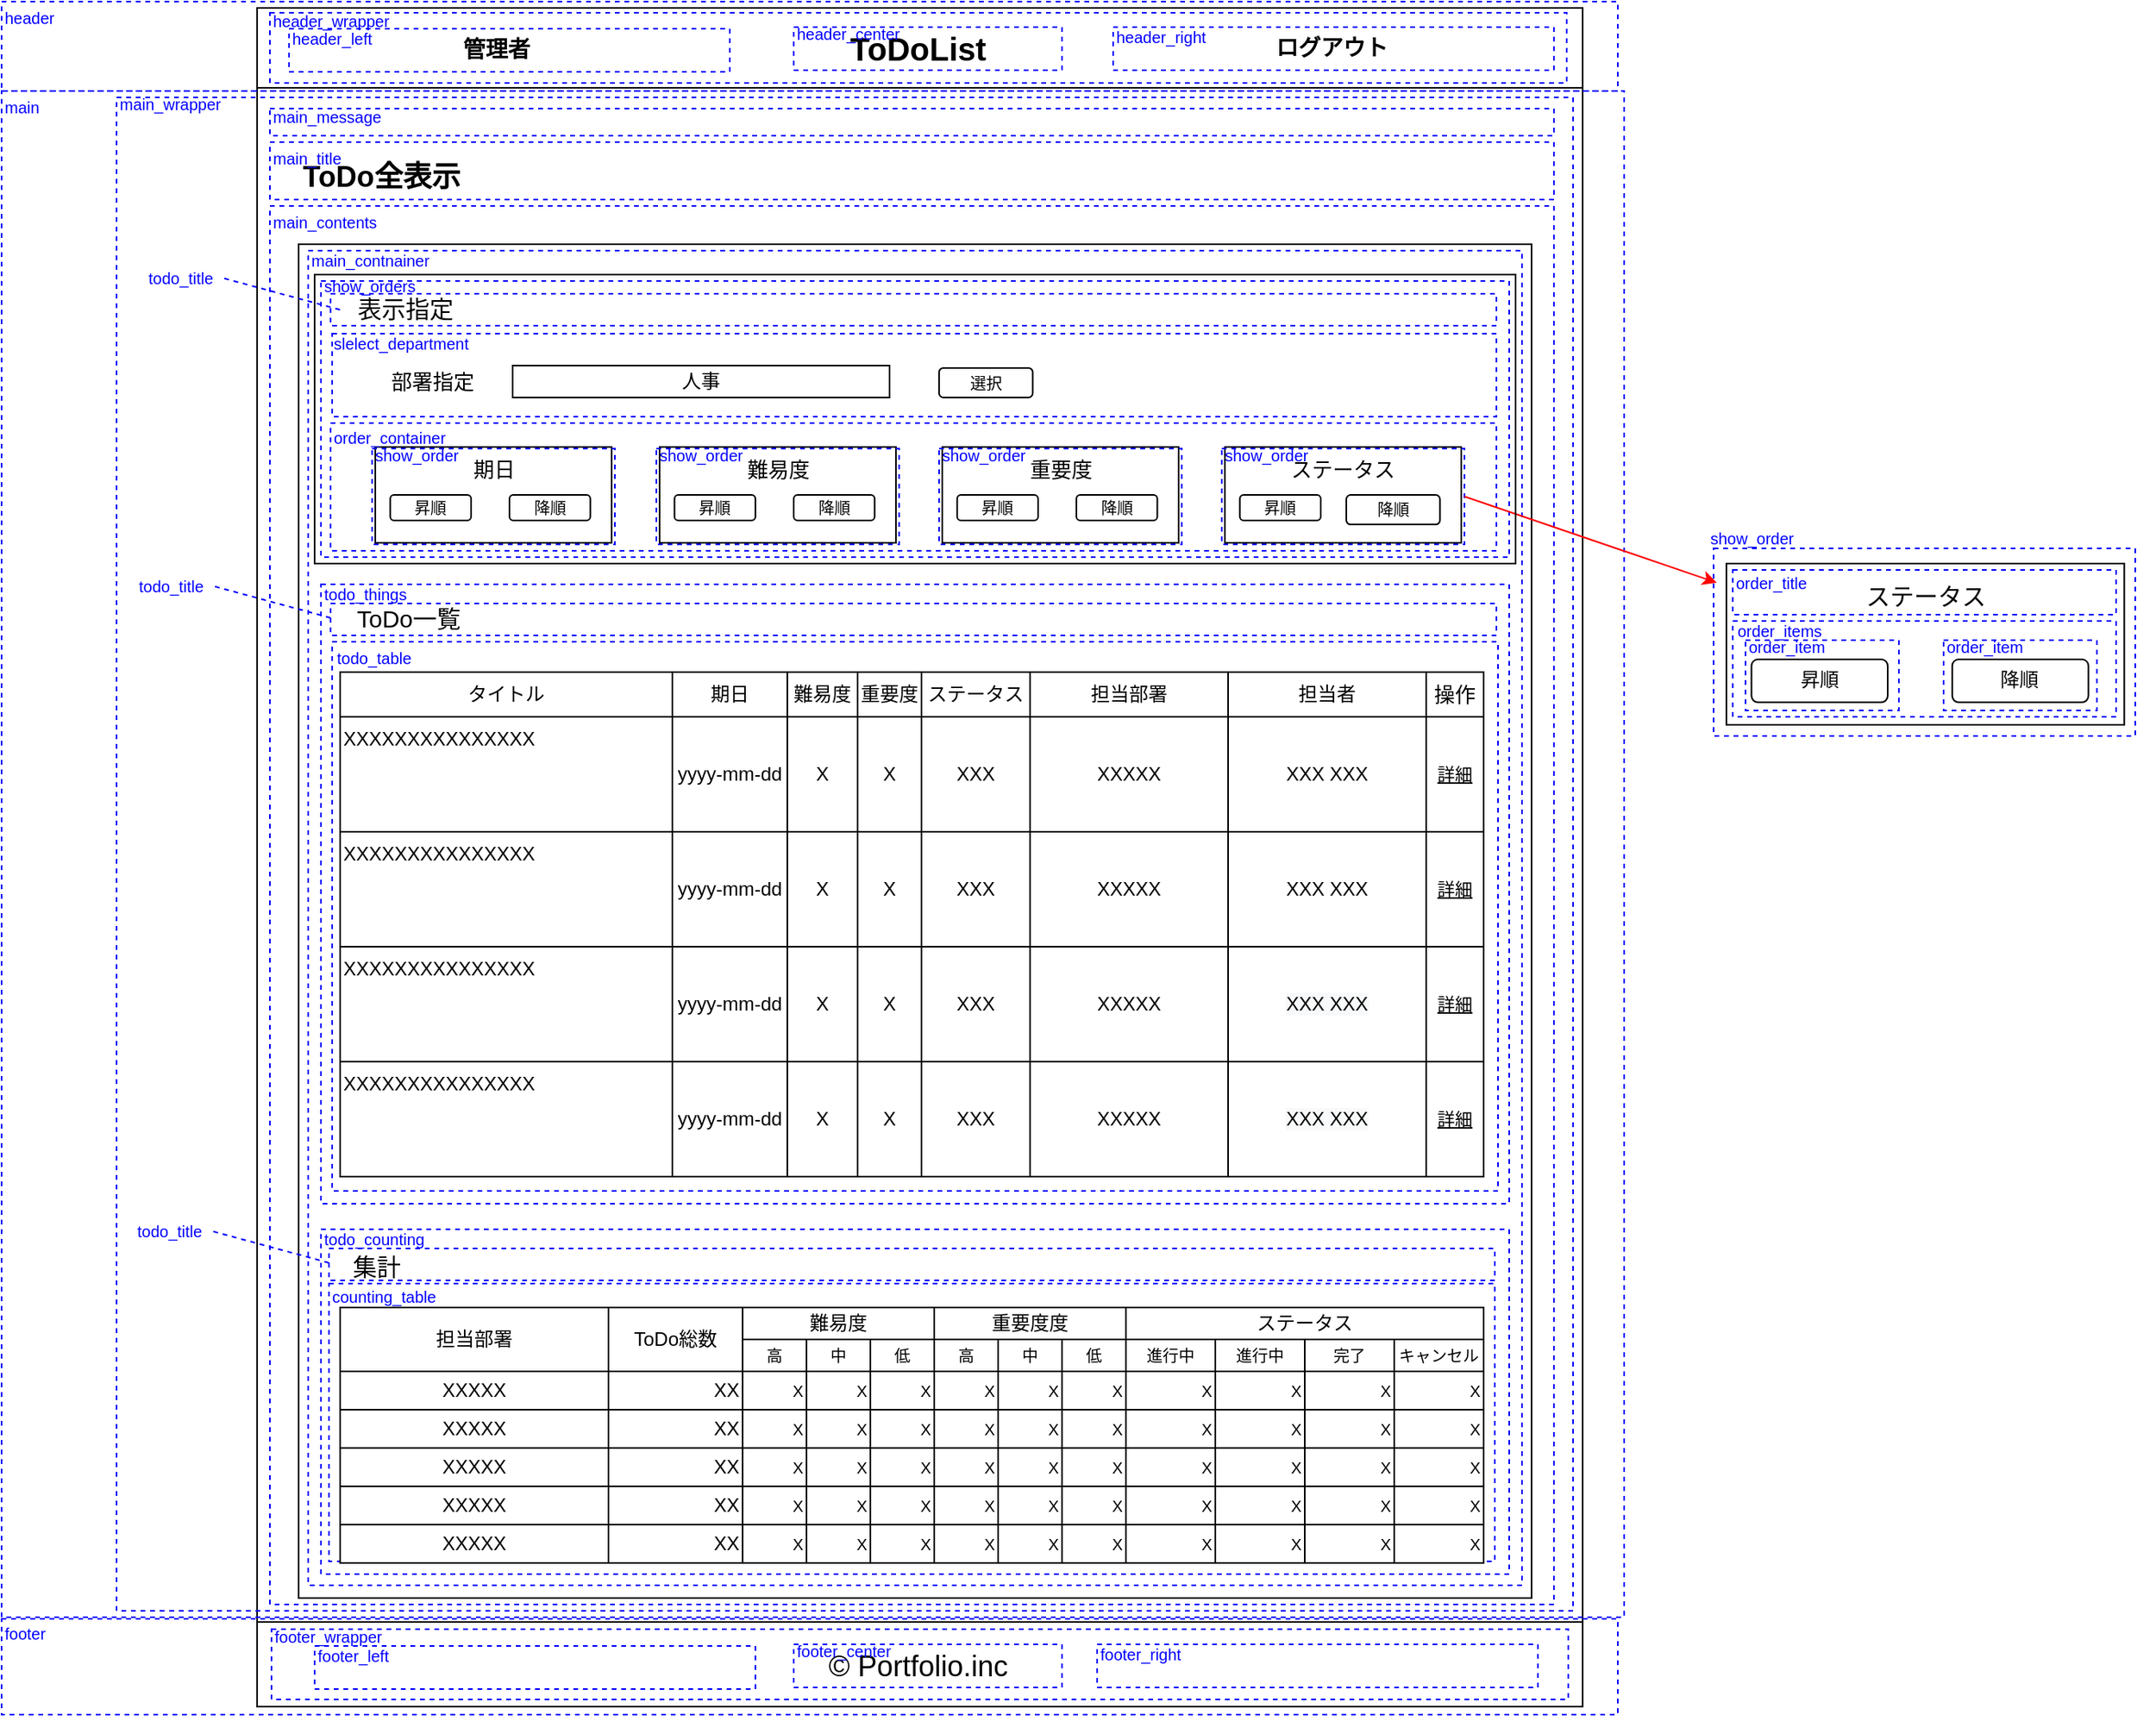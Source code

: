 <mxfile version="13.9.9" type="device"><diagram id="lAW5gfvQpGq91mGYDGwt" name="ページ1"><mxGraphModel dx="2858" dy="2400" grid="1" gridSize="4" guides="1" tooltips="1" connect="1" arrows="1" fold="1" page="1" pageScale="1" pageWidth="827" pageHeight="1169" math="0" shadow="0"><root><mxCell id="0"/><mxCell id="1" parent="0"/><mxCell id="KEuncwygjHZbyqNy_YQT-34" value="" style="group" parent="1" vertex="1" connectable="0"><mxGeometry y="-48" width="830" height="996" as="geometry"/></mxCell><mxCell id="tP_qFb6u1pj_dAxfEfU8-1" value="" style="rounded=0;whiteSpace=wrap;html=1;" parent="KEuncwygjHZbyqNy_YQT-34" vertex="1"><mxGeometry y="-68" width="830" height="1048" as="geometry"/></mxCell><mxCell id="tP_qFb6u1pj_dAxfEfU8-2" value="" style="rounded=0;whiteSpace=wrap;html=1;" parent="KEuncwygjHZbyqNy_YQT-34" vertex="1"><mxGeometry y="-76" width="830" height="50" as="geometry"/></mxCell><mxCell id="tP_qFb6u1pj_dAxfEfU8-8" value="" style="rounded=0;whiteSpace=wrap;html=1;" parent="KEuncwygjHZbyqNy_YQT-34" vertex="1"><mxGeometry y="935" width="830" height="53" as="geometry"/></mxCell><mxCell id="tP_qFb6u1pj_dAxfEfU8-9" value="&lt;font style=&quot;font-size: 18px&quot;&gt;© Portfolio.inc&lt;/font&gt;" style="text;html=1;strokeColor=none;fillColor=none;align=center;verticalAlign=middle;whiteSpace=wrap;rounded=0;fontSize=20;" parent="KEuncwygjHZbyqNy_YQT-34" vertex="1"><mxGeometry x="298" y="951.5" width="232" height="20" as="geometry"/></mxCell><mxCell id="249utH4H3VEhiZY-PdCE-3" value="&lt;font size=&quot;1&quot;&gt;&lt;b style=&quot;font-size: 18px&quot;&gt;ToDo全表示&lt;/b&gt;&lt;/font&gt;" style="text;html=1;strokeColor=none;fillColor=none;align=center;verticalAlign=middle;whiteSpace=wrap;rounded=0;fontSize=17;" parent="KEuncwygjHZbyqNy_YQT-34" vertex="1"><mxGeometry x="16" y="20" width="124" height="20" as="geometry"/></mxCell><mxCell id="tP_qFb6u1pj_dAxfEfU8-3" value="&lt;b&gt;&lt;font style=&quot;font-size: 20px&quot;&gt;ToDoList&lt;/font&gt;&lt;/b&gt;" style="text;html=1;strokeColor=none;fillColor=none;align=center;verticalAlign=middle;whiteSpace=wrap;rounded=0;strokeWidth=4;" parent="KEuncwygjHZbyqNy_YQT-34" vertex="1"><mxGeometry x="334" y="-66" width="160" height="30" as="geometry"/></mxCell><mxCell id="KEuncwygjHZbyqNy_YQT-17" value="&lt;span style=&quot;font-size: 14px&quot;&gt;&lt;b style=&quot;font-size: 14px&quot;&gt;管理者&lt;/b&gt;&lt;/span&gt;" style="text;html=1;strokeColor=none;fillColor=none;align=center;verticalAlign=middle;whiteSpace=wrap;rounded=0;fontSize=14;" parent="KEuncwygjHZbyqNy_YQT-34" vertex="1"><mxGeometry x="100" y="-60" width="100" height="20" as="geometry"/></mxCell><mxCell id="KEuncwygjHZbyqNy_YQT-21" value="&lt;b&gt;ログアウト&lt;/b&gt;" style="text;html=1;strokeColor=none;fillColor=none;align=center;verticalAlign=middle;whiteSpace=wrap;rounded=0;fontSize=14;" parent="KEuncwygjHZbyqNy_YQT-34" vertex="1"><mxGeometry x="623" y="-61" width="100" height="20" as="geometry"/></mxCell><mxCell id="KEuncwygjHZbyqNy_YQT-14" value="" style="rounded=0;whiteSpace=wrap;html=1;fillColor=none;" parent="KEuncwygjHZbyqNy_YQT-34" vertex="1"><mxGeometry x="26" y="72" width="772" height="848" as="geometry"/></mxCell><mxCell id="KEuncwygjHZbyqNy_YQT-23" value="" style="rounded=0;whiteSpace=wrap;html=1;fillColor=none;fontSize=14;strokeColor=#0000FF;dashed=1;" parent="1" vertex="1"><mxGeometry x="-160" y="-128" width="1012" height="56" as="geometry"/></mxCell><mxCell id="KEuncwygjHZbyqNy_YQT-24" value="" style="rounded=0;whiteSpace=wrap;html=1;fillColor=none;fontSize=14;strokeColor=#0000FF;dashed=1;" parent="1" vertex="1"><mxGeometry x="-160" y="-72" width="1016" height="956" as="geometry"/></mxCell><mxCell id="KEuncwygjHZbyqNy_YQT-27" value="" style="rounded=0;whiteSpace=wrap;html=1;fillColor=none;fontSize=14;strokeColor=#0000FF;dashed=1;" parent="1" vertex="1"><mxGeometry x="-160" y="885" width="1012" height="60" as="geometry"/></mxCell><mxCell id="KEuncwygjHZbyqNy_YQT-28" value="header" style="text;html=1;strokeColor=none;fillColor=none;align=left;verticalAlign=middle;whiteSpace=wrap;rounded=0;dashed=1;fontSize=10;fontColor=#0000FF;" parent="1" vertex="1"><mxGeometry x="-160" y="-128" width="40" height="20" as="geometry"/></mxCell><mxCell id="KEuncwygjHZbyqNy_YQT-33" value="main" style="text;html=1;strokeColor=none;fillColor=none;align=left;verticalAlign=middle;whiteSpace=wrap;rounded=0;dashed=1;fontSize=10;fontColor=#0000FF;" parent="1" vertex="1"><mxGeometry x="-160" y="-72" width="40" height="20" as="geometry"/></mxCell><mxCell id="KEuncwygjHZbyqNy_YQT-35" value="footer" style="text;html=1;strokeColor=none;fillColor=none;align=left;verticalAlign=middle;whiteSpace=wrap;rounded=0;dashed=1;fontSize=10;fontColor=#0000FF;" parent="1" vertex="1"><mxGeometry x="-160" y="884" width="40" height="20" as="geometry"/></mxCell><mxCell id="KEuncwygjHZbyqNy_YQT-69" value="" style="rounded=0;whiteSpace=wrap;html=1;dashed=1;fillColor=none;strokeColor=#0000FF;" parent="1" vertex="1"><mxGeometry x="-88" y="-68" width="912" height="948" as="geometry"/></mxCell><mxCell id="KEuncwygjHZbyqNy_YQT-70" value="main_wrapper" style="text;html=1;strokeColor=none;fillColor=none;align=left;verticalAlign=middle;whiteSpace=wrap;rounded=0;dashed=1;fontSize=10;fontColor=#0000FF;" parent="1" vertex="1"><mxGeometry x="-88" y="-68" width="84" height="8" as="geometry"/></mxCell><mxCell id="KEuncwygjHZbyqNy_YQT-73" value="" style="rounded=0;whiteSpace=wrap;html=1;fillColor=none;fontSize=14;strokeColor=#0000FF;dashed=1;" parent="1" vertex="1"><mxGeometry x="20" y="-111" width="276" height="27" as="geometry"/></mxCell><mxCell id="KEuncwygjHZbyqNy_YQT-74" value="header_left" style="text;html=1;strokeColor=none;fillColor=none;align=left;verticalAlign=middle;whiteSpace=wrap;rounded=0;dashed=1;fontSize=10;fontColor=#0000FF;" parent="1" vertex="1"><mxGeometry x="20" y="-111" width="72" height="11" as="geometry"/></mxCell><mxCell id="KEuncwygjHZbyqNy_YQT-79" value="" style="rounded=0;whiteSpace=wrap;html=1;fillColor=none;fontSize=14;strokeColor=#0000FF;dashed=1;" parent="1" vertex="1"><mxGeometry x="8" y="-121" width="812" height="44" as="geometry"/></mxCell><mxCell id="KEuncwygjHZbyqNy_YQT-80" value="header_wrapper" style="text;html=1;strokeColor=none;fillColor=none;align=left;verticalAlign=middle;whiteSpace=wrap;rounded=0;dashed=1;fontSize=10;fontColor=#0000FF;" parent="1" vertex="1"><mxGeometry x="8" y="-120" width="84" height="8" as="geometry"/></mxCell><mxCell id="KEuncwygjHZbyqNy_YQT-92" value="" style="rounded=0;whiteSpace=wrap;html=1;fillColor=none;fontSize=14;strokeColor=#0000FF;dashed=1;" parent="1" vertex="1"><mxGeometry x="336" y="901" width="168" height="27" as="geometry"/></mxCell><mxCell id="KEuncwygjHZbyqNy_YQT-93" value="" style="rounded=0;whiteSpace=wrap;html=1;fillColor=none;fontSize=14;strokeColor=#0000FF;dashed=1;" parent="1" vertex="1"><mxGeometry x="9" y="891.5" width="812" height="44" as="geometry"/></mxCell><mxCell id="KEuncwygjHZbyqNy_YQT-94" value="footer_center" style="text;html=1;strokeColor=none;fillColor=none;align=left;verticalAlign=middle;whiteSpace=wrap;rounded=0;dashed=1;fontSize=10;fontColor=#0000FF;" parent="1" vertex="1"><mxGeometry x="336" y="899" width="96" height="11" as="geometry"/></mxCell><mxCell id="KEuncwygjHZbyqNy_YQT-95" value="" style="rounded=0;whiteSpace=wrap;html=1;fillColor=none;fontSize=14;strokeColor=#0000FF;dashed=1;" parent="1" vertex="1"><mxGeometry x="36" y="902" width="276" height="27" as="geometry"/></mxCell><mxCell id="KEuncwygjHZbyqNy_YQT-96" value="footer_left" style="text;html=1;strokeColor=none;fillColor=none;align=left;verticalAlign=middle;whiteSpace=wrap;rounded=0;dashed=1;fontSize=10;fontColor=#0000FF;" parent="1" vertex="1"><mxGeometry x="36" y="902" width="72" height="11" as="geometry"/></mxCell><mxCell id="KEuncwygjHZbyqNy_YQT-97" value="footer_right" style="text;html=1;strokeColor=none;fillColor=none;align=left;verticalAlign=middle;whiteSpace=wrap;rounded=0;dashed=1;fontSize=10;fontColor=#0000FF;" parent="1" vertex="1"><mxGeometry x="526" y="901" width="72" height="11" as="geometry"/></mxCell><mxCell id="KEuncwygjHZbyqNy_YQT-98" value="" style="rounded=0;whiteSpace=wrap;html=1;fillColor=none;fontSize=14;strokeColor=#0000FF;dashed=1;" parent="1" vertex="1"><mxGeometry x="526" y="901" width="276" height="27" as="geometry"/></mxCell><mxCell id="KEuncwygjHZbyqNy_YQT-99" value="footer_wrapper" style="text;html=1;strokeColor=none;fillColor=none;align=left;verticalAlign=middle;whiteSpace=wrap;rounded=0;dashed=1;fontSize=10;fontColor=#0000FF;" parent="1" vertex="1"><mxGeometry x="9" y="891.5" width="84" height="8" as="geometry"/></mxCell><mxCell id="M2rv97hYD40gKzkqOxp8-1" value="" style="rounded=0;whiteSpace=wrap;html=1;dashed=1;fillColor=none;strokeColor=#0000FF;" parent="1" vertex="1"><mxGeometry x="8" width="804" height="876" as="geometry"/></mxCell><mxCell id="KEuncwygjHZbyqNy_YQT-46" value="main_contents" style="text;html=1;strokeColor=none;fillColor=none;align=left;verticalAlign=middle;whiteSpace=wrap;rounded=0;dashed=1;fontColor=#0000FF;fontSize=10;" parent="1" vertex="1"><mxGeometry x="8" width="80" height="20" as="geometry"/></mxCell><mxCell id="KEuncwygjHZbyqNy_YQT-47" value="" style="rounded=0;whiteSpace=wrap;html=1;dashed=1;fillColor=none;strokeColor=#0000FF;" parent="1" vertex="1"><mxGeometry x="8" y="-40" width="804" height="36" as="geometry"/></mxCell><mxCell id="KEuncwygjHZbyqNy_YQT-48" value="main_title" style="text;html=1;strokeColor=none;fillColor=none;align=left;verticalAlign=middle;whiteSpace=wrap;rounded=0;dashed=1;fontColor=#0000FF;fontSize=10;" parent="1" vertex="1"><mxGeometry x="8" y="-36" width="84" height="12" as="geometry"/></mxCell><mxCell id="KEuncwygjHZbyqNy_YQT-49" value="" style="rounded=0;whiteSpace=wrap;html=1;dashed=1;fillColor=none;strokeColor=#0000FF;" parent="1" vertex="1"><mxGeometry x="8" y="-61" width="804" height="17" as="geometry"/></mxCell><mxCell id="KEuncwygjHZbyqNy_YQT-50" value="main_message" style="text;html=1;strokeColor=none;fillColor=none;align=left;verticalAlign=middle;whiteSpace=wrap;rounded=0;dashed=1;fontColor=#0000FF;fontSize=10;" parent="1" vertex="1"><mxGeometry x="8" y="-64" width="80" height="16" as="geometry"/></mxCell><mxCell id="KEuncwygjHZbyqNy_YQT-71" value="header_center" style="text;html=1;strokeColor=none;fillColor=none;align=left;verticalAlign=middle;whiteSpace=wrap;rounded=0;dashed=1;fontSize=10;fontColor=#0000FF;" parent="1" vertex="1"><mxGeometry x="336" y="-114" width="96" height="11" as="geometry"/></mxCell><mxCell id="KEuncwygjHZbyqNy_YQT-72" value="" style="rounded=0;whiteSpace=wrap;html=1;fillColor=none;fontSize=14;strokeColor=#0000FF;dashed=1;" parent="1" vertex="1"><mxGeometry x="336" y="-112" width="168" height="27" as="geometry"/></mxCell><mxCell id="KEuncwygjHZbyqNy_YQT-75" value="header_right" style="text;html=1;strokeColor=none;fillColor=none;align=left;verticalAlign=middle;whiteSpace=wrap;rounded=0;dashed=1;fontSize=10;fontColor=#0000FF;" parent="1" vertex="1"><mxGeometry x="536" y="-112" width="72" height="11" as="geometry"/></mxCell><mxCell id="KEuncwygjHZbyqNy_YQT-76" value="" style="rounded=0;whiteSpace=wrap;html=1;fillColor=none;fontSize=14;strokeColor=#0000FF;dashed=1;" parent="1" vertex="1"><mxGeometry x="536" y="-112" width="276" height="27" as="geometry"/></mxCell><mxCell id="OrFkVEM_c1ZQOquCTtwF-202" value="" style="group" parent="1" vertex="1" connectable="0"><mxGeometry x="46" y="38" width="736" height="128" as="geometry"/></mxCell><mxCell id="OrFkVEM_c1ZQOquCTtwF-110" value="表示指定" style="text;html=1;strokeColor=none;fillColor=none;align=center;verticalAlign=middle;whiteSpace=wrap;rounded=0;fontSize=15;" parent="OrFkVEM_c1ZQOquCTtwF-202" vertex="1"><mxGeometry x="13" y="16" width="68" height="20" as="geometry"/></mxCell><mxCell id="OrFkVEM_c1ZQOquCTtwF-124" value="" style="group" parent="OrFkVEM_c1ZQOquCTtwF-202" vertex="1" connectable="0"><mxGeometry x="28" y="113" width="148" height="60" as="geometry"/></mxCell><mxCell id="OrFkVEM_c1ZQOquCTtwF-119" value="" style="rounded=0;whiteSpace=wrap;html=1;fontSize=11;align=center;" parent="OrFkVEM_c1ZQOquCTtwF-124" vertex="1"><mxGeometry width="148" height="60" as="geometry"/></mxCell><mxCell id="OrFkVEM_c1ZQOquCTtwF-114" value="期日" style="text;html=1;strokeColor=none;fillColor=none;align=center;verticalAlign=middle;whiteSpace=wrap;rounded=0;fontSize=13;" parent="OrFkVEM_c1ZQOquCTtwF-124" vertex="1"><mxGeometry x="50.667" y="4" width="46.667" height="20" as="geometry"/></mxCell><mxCell id="OrFkVEM_c1ZQOquCTtwF-116" value="昇順" style="rounded=1;whiteSpace=wrap;html=1;fontSize=10;align=center;" parent="OrFkVEM_c1ZQOquCTtwF-124" vertex="1"><mxGeometry x="9.33" y="30" width="50.67" height="16" as="geometry"/></mxCell><mxCell id="OrFkVEM_c1ZQOquCTtwF-138" value="降順" style="rounded=1;whiteSpace=wrap;html=1;fontSize=10;align=center;" parent="OrFkVEM_c1ZQOquCTtwF-124" vertex="1"><mxGeometry x="84" y="30" width="50.67" height="16" as="geometry"/></mxCell><mxCell id="OrFkVEM_c1ZQOquCTtwF-157" value="" style="group" parent="OrFkVEM_c1ZQOquCTtwF-202" vertex="1" connectable="0"><mxGeometry x="206" y="113" width="148" height="60" as="geometry"/></mxCell><mxCell id="OrFkVEM_c1ZQOquCTtwF-158" value="" style="rounded=0;whiteSpace=wrap;html=1;fontSize=11;align=center;" parent="OrFkVEM_c1ZQOquCTtwF-157" vertex="1"><mxGeometry width="148" height="60" as="geometry"/></mxCell><mxCell id="OrFkVEM_c1ZQOquCTtwF-159" value="難易度" style="text;html=1;strokeColor=none;fillColor=none;align=center;verticalAlign=middle;whiteSpace=wrap;rounded=0;fontSize=13;" parent="OrFkVEM_c1ZQOquCTtwF-157" vertex="1"><mxGeometry x="50.667" y="4" width="46.667" height="20" as="geometry"/></mxCell><mxCell id="OrFkVEM_c1ZQOquCTtwF-160" value="昇順" style="rounded=1;whiteSpace=wrap;html=1;fontSize=10;align=center;" parent="OrFkVEM_c1ZQOquCTtwF-157" vertex="1"><mxGeometry x="9.33" y="30" width="50.67" height="16" as="geometry"/></mxCell><mxCell id="OrFkVEM_c1ZQOquCTtwF-161" value="降順" style="rounded=1;whiteSpace=wrap;html=1;fontSize=10;align=center;" parent="OrFkVEM_c1ZQOquCTtwF-157" vertex="1"><mxGeometry x="84" y="30" width="50.67" height="16" as="geometry"/></mxCell><mxCell id="OrFkVEM_c1ZQOquCTtwF-162" value="" style="group" parent="OrFkVEM_c1ZQOquCTtwF-202" vertex="1" connectable="0"><mxGeometry x="383" y="113" width="148" height="60" as="geometry"/></mxCell><mxCell id="OrFkVEM_c1ZQOquCTtwF-163" value="" style="rounded=0;whiteSpace=wrap;html=1;fontSize=11;align=center;" parent="OrFkVEM_c1ZQOquCTtwF-162" vertex="1"><mxGeometry width="148" height="60" as="geometry"/></mxCell><mxCell id="OrFkVEM_c1ZQOquCTtwF-164" value="重要度" style="text;html=1;strokeColor=none;fillColor=none;align=center;verticalAlign=middle;whiteSpace=wrap;rounded=0;fontSize=13;" parent="OrFkVEM_c1ZQOquCTtwF-162" vertex="1"><mxGeometry x="50.667" y="4" width="46.667" height="20" as="geometry"/></mxCell><mxCell id="OrFkVEM_c1ZQOquCTtwF-165" value="昇順" style="rounded=1;whiteSpace=wrap;html=1;fontSize=10;align=center;" parent="OrFkVEM_c1ZQOquCTtwF-162" vertex="1"><mxGeometry x="9.33" y="30" width="50.67" height="16" as="geometry"/></mxCell><mxCell id="OrFkVEM_c1ZQOquCTtwF-166" value="降順" style="rounded=1;whiteSpace=wrap;html=1;fontSize=10;align=center;" parent="OrFkVEM_c1ZQOquCTtwF-162" vertex="1"><mxGeometry x="84" y="30" width="50.67" height="16" as="geometry"/></mxCell><mxCell id="OrFkVEM_c1ZQOquCTtwF-172" value="" style="group" parent="OrFkVEM_c1ZQOquCTtwF-202" vertex="1" connectable="0"><mxGeometry x="560" y="113" width="148" height="60" as="geometry"/></mxCell><mxCell id="OrFkVEM_c1ZQOquCTtwF-173" value="" style="rounded=0;whiteSpace=wrap;html=1;fontSize=11;align=center;" parent="OrFkVEM_c1ZQOquCTtwF-172" vertex="1"><mxGeometry width="148" height="60" as="geometry"/></mxCell><mxCell id="OrFkVEM_c1ZQOquCTtwF-174" value="ステータス" style="text;html=1;strokeColor=none;fillColor=none;align=center;verticalAlign=middle;whiteSpace=wrap;rounded=0;fontSize=13;" parent="OrFkVEM_c1ZQOquCTtwF-172" vertex="1"><mxGeometry x="36" y="4" width="76" height="20" as="geometry"/></mxCell><mxCell id="OrFkVEM_c1ZQOquCTtwF-175" value="昇順" style="rounded=1;whiteSpace=wrap;html=1;fontSize=10;align=center;" parent="OrFkVEM_c1ZQOquCTtwF-172" vertex="1"><mxGeometry x="9.33" y="30" width="50.67" height="16" as="geometry"/></mxCell><mxCell id="OrFkVEM_c1ZQOquCTtwF-176" value="降順" style="rounded=1;whiteSpace=wrap;html=1;fontSize=10;align=center;" parent="OrFkVEM_c1ZQOquCTtwF-172" vertex="1"><mxGeometry x="76" y="30" width="58.67" height="18.53" as="geometry"/></mxCell><mxCell id="OrFkVEM_c1ZQOquCTtwF-203" value="ToDo一覧" style="text;html=1;strokeColor=none;fillColor=none;align=center;verticalAlign=middle;whiteSpace=wrap;rounded=0;fontSize=15;" parent="1" vertex="1"><mxGeometry x="57" y="248" width="76" height="20" as="geometry"/></mxCell><mxCell id="OrFkVEM_c1ZQOquCTtwF-213" value="" style="rounded=0;whiteSpace=wrap;html=1;dashed=1;fillColor=none;strokeColor=#0000FF;" parent="1" vertex="1"><mxGeometry x="32" y="28" width="760" height="836" as="geometry"/></mxCell><mxCell id="OrFkVEM_c1ZQOquCTtwF-214" value="main_contnainer" style="text;html=1;strokeColor=none;fillColor=none;align=left;verticalAlign=middle;whiteSpace=wrap;rounded=0;dashed=1;fontColor=#0000FF;fontSize=10;" parent="1" vertex="1"><mxGeometry x="32" y="28" width="80" height="12" as="geometry"/></mxCell><mxCell id="OrFkVEM_c1ZQOquCTtwF-215" value="" style="rounded=0;whiteSpace=wrap;html=1;dashed=1;fillColor=none;strokeColor=#0000FF;" parent="1" vertex="1"><mxGeometry x="40" y="47" width="744" height="173" as="geometry"/></mxCell><mxCell id="OrFkVEM_c1ZQOquCTtwF-216" value="show_orders" style="text;html=1;strokeColor=none;fillColor=none;align=left;verticalAlign=middle;whiteSpace=wrap;rounded=0;dashed=1;fontColor=#0000FF;fontSize=10;" parent="1" vertex="1"><mxGeometry x="40" y="40" width="80" height="20" as="geometry"/></mxCell><mxCell id="OrFkVEM_c1ZQOquCTtwF-217" value="" style="rounded=0;whiteSpace=wrap;html=1;dashed=1;fillColor=none;strokeColor=#0000FF;" parent="1" vertex="1"><mxGeometry x="40" y="237" width="744" height="388" as="geometry"/></mxCell><mxCell id="OrFkVEM_c1ZQOquCTtwF-218" value="todo_things" style="text;html=1;strokeColor=none;fillColor=none;align=left;verticalAlign=middle;whiteSpace=wrap;rounded=0;dashed=1;fontColor=#0000FF;fontSize=10;" parent="1" vertex="1"><mxGeometry x="40" y="233" width="80" height="20" as="geometry"/></mxCell><mxCell id="OrFkVEM_c1ZQOquCTtwF-219" value="" style="rounded=0;whiteSpace=wrap;html=1;dashed=1;fillColor=none;strokeColor=#0000FF;" parent="1" vertex="1"><mxGeometry x="46" y="136" width="730" height="80" as="geometry"/></mxCell><mxCell id="OrFkVEM_c1ZQOquCTtwF-220" value="" style="rounded=0;whiteSpace=wrap;html=1;dashed=1;fillColor=none;strokeColor=#0000FF;" parent="1" vertex="1"><mxGeometry x="46" y="55" width="730" height="20" as="geometry"/></mxCell><mxCell id="OrFkVEM_c1ZQOquCTtwF-221" value="todo_title" style="text;html=1;strokeColor=none;fillColor=none;align=left;verticalAlign=middle;whiteSpace=wrap;rounded=0;dashed=1;fontColor=#0000FF;fontSize=10;" parent="1" vertex="1"><mxGeometry x="-70" y="35" width="48" height="20" as="geometry"/></mxCell><mxCell id="OrFkVEM_c1ZQOquCTtwF-222" value="" style="endArrow=none;html=1;fontSize=12;entryX=1;entryY=0.5;entryDx=0;entryDy=0;exitX=0.008;exitY=0.5;exitDx=0;exitDy=0;exitPerimeter=0;dashed=1;strokeColor=#0000FF;" parent="1" source="OrFkVEM_c1ZQOquCTtwF-220" target="OrFkVEM_c1ZQOquCTtwF-221" edge="1"><mxGeometry width="50" height="50" relative="1" as="geometry"><mxPoint x="76" y="137" as="sourcePoint"/><mxPoint x="126" y="87" as="targetPoint"/></mxGeometry></mxCell><mxCell id="OrFkVEM_c1ZQOquCTtwF-223" value="order_container" style="text;html=1;strokeColor=none;fillColor=none;align=left;verticalAlign=middle;whiteSpace=wrap;rounded=0;dashed=1;fontColor=#0000FF;fontSize=10;" parent="1" vertex="1"><mxGeometry x="46" y="135" width="80" height="20" as="geometry"/></mxCell><mxCell id="OrFkVEM_c1ZQOquCTtwF-224" value="" style="rounded=0;whiteSpace=wrap;html=1;dashed=1;fillColor=none;strokeColor=#0000FF;" parent="1" vertex="1"><mxGeometry x="72" y="152" width="152" height="60" as="geometry"/></mxCell><mxCell id="OrFkVEM_c1ZQOquCTtwF-225" value="show_order" style="text;html=1;strokeColor=none;fillColor=none;align=left;verticalAlign=middle;whiteSpace=wrap;rounded=0;dashed=1;fontColor=#0000FF;fontSize=10;" parent="1" vertex="1"><mxGeometry x="72" y="148" width="56" height="16" as="geometry"/></mxCell><mxCell id="OrFkVEM_c1ZQOquCTtwF-227" value="" style="rounded=0;whiteSpace=wrap;html=1;dashed=1;fillColor=none;strokeColor=#0000FF;" parent="1" vertex="1"><mxGeometry x="250" y="152" width="152" height="60" as="geometry"/></mxCell><mxCell id="OrFkVEM_c1ZQOquCTtwF-228" value="show_order" style="text;html=1;strokeColor=none;fillColor=none;align=left;verticalAlign=middle;whiteSpace=wrap;rounded=0;dashed=1;fontColor=#0000FF;fontSize=10;" parent="1" vertex="1"><mxGeometry x="250" y="148" width="56" height="16" as="geometry"/></mxCell><mxCell id="OrFkVEM_c1ZQOquCTtwF-229" value="" style="rounded=0;whiteSpace=wrap;html=1;dashed=1;fillColor=none;strokeColor=#0000FF;" parent="1" vertex="1"><mxGeometry x="427" y="152" width="152" height="60" as="geometry"/></mxCell><mxCell id="OrFkVEM_c1ZQOquCTtwF-230" value="show_order" style="text;html=1;strokeColor=none;fillColor=none;align=left;verticalAlign=middle;whiteSpace=wrap;rounded=0;dashed=1;fontColor=#0000FF;fontSize=10;" parent="1" vertex="1"><mxGeometry x="427" y="148" width="56" height="16" as="geometry"/></mxCell><mxCell id="OrFkVEM_c1ZQOquCTtwF-231" value="" style="rounded=0;whiteSpace=wrap;html=1;dashed=1;fillColor=none;strokeColor=#0000FF;" parent="1" vertex="1"><mxGeometry x="604" y="152" width="152" height="60" as="geometry"/></mxCell><mxCell id="OrFkVEM_c1ZQOquCTtwF-232" value="show_order" style="text;html=1;strokeColor=none;fillColor=none;align=left;verticalAlign=middle;whiteSpace=wrap;rounded=0;dashed=1;fontColor=#0000FF;fontSize=10;" parent="1" vertex="1"><mxGeometry x="604" y="148" width="56" height="16" as="geometry"/></mxCell><mxCell id="OrFkVEM_c1ZQOquCTtwF-233" value="" style="rounded=0;whiteSpace=wrap;html=1;dashed=1;fillColor=none;strokeColor=#0000FF;" parent="1" vertex="1"><mxGeometry x="46" y="249" width="730" height="20" as="geometry"/></mxCell><mxCell id="OrFkVEM_c1ZQOquCTtwF-234" value="" style="rounded=0;whiteSpace=wrap;html=1;dashed=1;fillColor=none;strokeColor=#0000FF;" parent="1" vertex="1"><mxGeometry x="47" y="273" width="730" height="344" as="geometry"/></mxCell><mxCell id="OrFkVEM_c1ZQOquCTtwF-235" value="todo_title" style="text;html=1;strokeColor=none;fillColor=none;align=left;verticalAlign=middle;whiteSpace=wrap;rounded=0;dashed=1;fontColor=#0000FF;fontSize=10;" parent="1" vertex="1"><mxGeometry x="-75.84" y="228" width="48" height="20" as="geometry"/></mxCell><mxCell id="OrFkVEM_c1ZQOquCTtwF-236" value="" style="endArrow=none;html=1;fontSize=12;entryX=1;entryY=0.5;entryDx=0;entryDy=0;exitX=0.008;exitY=0.5;exitDx=0;exitDy=0;exitPerimeter=0;dashed=1;strokeColor=#0000FF;" parent="1" target="OrFkVEM_c1ZQOquCTtwF-235" edge="1"><mxGeometry width="50" height="50" relative="1" as="geometry"><mxPoint x="46.0" y="258" as="sourcePoint"/><mxPoint x="120.16" y="280" as="targetPoint"/></mxGeometry></mxCell><mxCell id="OrFkVEM_c1ZQOquCTtwF-237" value="todo_table" style="text;html=1;strokeColor=none;fillColor=none;align=left;verticalAlign=middle;whiteSpace=wrap;rounded=0;dashed=1;fontColor=#0000FF;fontSize=10;" parent="1" vertex="1"><mxGeometry x="48" y="277" width="80" height="12" as="geometry"/></mxCell><mxCell id="OrFkVEM_c1ZQOquCTtwF-249" value="" style="group;fontSize=13;" parent="1" vertex="1" connectable="0"><mxGeometry x="920" y="224" width="268" height="121.5" as="geometry"/></mxCell><mxCell id="OrFkVEM_c1ZQOquCTtwF-250" value="" style="rounded=0;whiteSpace=wrap;html=1;fontSize=11;align=center;" parent="OrFkVEM_c1ZQOquCTtwF-249" vertex="1"><mxGeometry width="249.14" height="101" as="geometry"/></mxCell><mxCell id="OrFkVEM_c1ZQOquCTtwF-251" value="ステータス" style="text;html=1;strokeColor=none;fillColor=none;align=center;verticalAlign=middle;whiteSpace=wrap;rounded=0;fontSize=15;" parent="OrFkVEM_c1ZQOquCTtwF-249" vertex="1"><mxGeometry x="60.602" y="2.733" width="127.937" height="33.667" as="geometry"/></mxCell><mxCell id="OrFkVEM_c1ZQOquCTtwF-252" value="昇順" style="rounded=1;whiteSpace=wrap;html=1;fontSize=12;align=center;" parent="OrFkVEM_c1ZQOquCTtwF-249" vertex="1"><mxGeometry x="15.706" y="60" width="85.297" height="26.933" as="geometry"/></mxCell><mxCell id="OrFkVEM_c1ZQOquCTtwF-253" value="降順" style="rounded=1;whiteSpace=wrap;html=1;fontSize=12;align=center;" parent="OrFkVEM_c1ZQOquCTtwF-249" vertex="1"><mxGeometry x="141.404" y="60" width="85.297" height="26.933" as="geometry"/></mxCell><mxCell id="OrFkVEM_c1ZQOquCTtwF-254" value="" style="rounded=0;whiteSpace=wrap;html=1;dashed=1;fillColor=none;strokeColor=#0000FF;" parent="OrFkVEM_c1ZQOquCTtwF-249" vertex="1"><mxGeometry x="-8" y="-9.5" width="264" height="117.5" as="geometry"/></mxCell><mxCell id="OrFkVEM_c1ZQOquCTtwF-262" value="" style="rounded=0;whiteSpace=wrap;html=1;dashed=1;fillColor=none;strokeColor=#0000FF;" parent="OrFkVEM_c1ZQOquCTtwF-249" vertex="1"><mxGeometry x="4" y="4" width="240" height="28" as="geometry"/></mxCell><mxCell id="OrFkVEM_c1ZQOquCTtwF-263" value="" style="rounded=0;whiteSpace=wrap;html=1;dashed=1;fillColor=none;strokeColor=#0000FF;" parent="OrFkVEM_c1ZQOquCTtwF-249" vertex="1"><mxGeometry x="4" y="36" width="240" height="60" as="geometry"/></mxCell><mxCell id="OrFkVEM_c1ZQOquCTtwF-264" value="order_title" style="text;html=1;strokeColor=none;fillColor=none;align=left;verticalAlign=middle;whiteSpace=wrap;rounded=0;dashed=1;fontColor=#0000FF;fontSize=10;" parent="OrFkVEM_c1ZQOquCTtwF-249" vertex="1"><mxGeometry x="4.0" y="4.0" width="56" height="16" as="geometry"/></mxCell><mxCell id="OrFkVEM_c1ZQOquCTtwF-265" value="" style="rounded=0;whiteSpace=wrap;html=1;dashed=1;fillColor=none;strokeColor=#0000FF;" parent="OrFkVEM_c1ZQOquCTtwF-249" vertex="1"><mxGeometry x="12" y="48" width="96" height="44" as="geometry"/></mxCell><mxCell id="OrFkVEM_c1ZQOquCTtwF-266" value="order_items" style="text;html=1;strokeColor=none;fillColor=none;align=left;verticalAlign=middle;whiteSpace=wrap;rounded=0;dashed=1;fontColor=#0000FF;fontSize=10;" parent="OrFkVEM_c1ZQOquCTtwF-249" vertex="1"><mxGeometry x="4.6" y="34" width="56" height="16" as="geometry"/></mxCell><mxCell id="OrFkVEM_c1ZQOquCTtwF-267" value="order_item" style="text;html=1;strokeColor=none;fillColor=none;align=left;verticalAlign=middle;whiteSpace=wrap;rounded=0;dashed=1;fontColor=#0000FF;fontSize=10;" parent="OrFkVEM_c1ZQOquCTtwF-249" vertex="1"><mxGeometry x="12" y="48" width="56" height="8" as="geometry"/></mxCell><mxCell id="OrFkVEM_c1ZQOquCTtwF-269" value="" style="rounded=0;whiteSpace=wrap;html=1;dashed=1;fillColor=none;strokeColor=#0000FF;" parent="OrFkVEM_c1ZQOquCTtwF-249" vertex="1"><mxGeometry x="136" y="48" width="96" height="44" as="geometry"/></mxCell><mxCell id="OrFkVEM_c1ZQOquCTtwF-270" value="order_item" style="text;html=1;strokeColor=none;fillColor=none;align=left;verticalAlign=middle;whiteSpace=wrap;rounded=0;dashed=1;fontColor=#0000FF;fontSize=10;" parent="OrFkVEM_c1ZQOquCTtwF-249" vertex="1"><mxGeometry x="136" y="48" width="56" height="8" as="geometry"/></mxCell><mxCell id="OrFkVEM_c1ZQOquCTtwF-255" value="show_order" style="text;html=1;strokeColor=none;fillColor=none;align=left;verticalAlign=middle;whiteSpace=wrap;rounded=0;dashed=1;fontColor=#0000FF;fontSize=10;" parent="1" vertex="1"><mxGeometry x="908" y="200" width="56" height="16" as="geometry"/></mxCell><mxCell id="OrFkVEM_c1ZQOquCTtwF-256" value="" style="endArrow=classic;html=1;fontSize=12;strokeColor=#FF0000;exitX=1;exitY=0.5;exitDx=0;exitDy=0;" parent="1" source="OrFkVEM_c1ZQOquCTtwF-231" edge="1"><mxGeometry width="50" height="50" relative="1" as="geometry"><mxPoint x="864" y="286" as="sourcePoint"/><mxPoint x="914" y="236" as="targetPoint"/></mxGeometry></mxCell><mxCell id="Nh4IR3t0AtoiWGDYlAv8-226" value="" style="group" parent="1" vertex="1" connectable="0"><mxGeometry x="52" y="319" width="748" height="460" as="geometry"/></mxCell><mxCell id="Nh4IR3t0AtoiWGDYlAv8-65" value="" style="group" parent="Nh4IR3t0AtoiWGDYlAv8-226" vertex="1" connectable="0"><mxGeometry width="748" height="460" as="geometry"/></mxCell><mxCell id="Nh4IR3t0AtoiWGDYlAv8-66" value="" style="group" parent="Nh4IR3t0AtoiWGDYlAv8-65" vertex="1" connectable="0"><mxGeometry width="692" height="460" as="geometry"/></mxCell><mxCell id="Nh4IR3t0AtoiWGDYlAv8-67" value="タイトル" style="rounded=0;whiteSpace=wrap;html=1;" parent="Nh4IR3t0AtoiWGDYlAv8-66" vertex="1"><mxGeometry y="-27" width="208" height="28" as="geometry"/></mxCell><mxCell id="Nh4IR3t0AtoiWGDYlAv8-69" value="期日" style="rounded=0;whiteSpace=wrap;html=1;" parent="Nh4IR3t0AtoiWGDYlAv8-66" vertex="1"><mxGeometry x="208" y="-27" width="72" height="28" as="geometry"/></mxCell><mxCell id="Nh4IR3t0AtoiWGDYlAv8-70" value="難易度" style="rounded=0;whiteSpace=wrap;html=1;" parent="Nh4IR3t0AtoiWGDYlAv8-66" vertex="1"><mxGeometry x="280" y="-27" width="44" height="28" as="geometry"/></mxCell><mxCell id="Nh4IR3t0AtoiWGDYlAv8-71" value="重要度" style="rounded=0;whiteSpace=wrap;html=1;" parent="Nh4IR3t0AtoiWGDYlAv8-66" vertex="1"><mxGeometry x="324" y="-27" width="40" height="28" as="geometry"/></mxCell><mxCell id="Nh4IR3t0AtoiWGDYlAv8-72" value="ステータス" style="rounded=0;whiteSpace=wrap;html=1;" parent="Nh4IR3t0AtoiWGDYlAv8-66" vertex="1"><mxGeometry x="364" y="-27" width="68" height="28" as="geometry"/></mxCell><mxCell id="Nh4IR3t0AtoiWGDYlAv8-210" value="担当者" style="rounded=0;whiteSpace=wrap;html=1;" parent="Nh4IR3t0AtoiWGDYlAv8-66" vertex="1"><mxGeometry x="556" y="-27" width="124" height="28" as="geometry"/></mxCell><mxCell id="Nh4IR3t0AtoiWGDYlAv8-73" value="" style="group;align=left;verticalAlign=top;fontSize=11;" parent="Nh4IR3t0AtoiWGDYlAv8-65" vertex="1" connectable="0"><mxGeometry y="28" width="748" height="432" as="geometry"/></mxCell><mxCell id="Nh4IR3t0AtoiWGDYlAv8-74" value="" style="group" parent="Nh4IR3t0AtoiWGDYlAv8-73" vertex="1" connectable="0"><mxGeometry width="748" height="432" as="geometry"/></mxCell><mxCell id="Nh4IR3t0AtoiWGDYlAv8-75" value="XXXXXXXXXXXXXXX" style="rounded=0;whiteSpace=wrap;html=1;align=left;verticalAlign=top;" parent="Nh4IR3t0AtoiWGDYlAv8-74" vertex="1"><mxGeometry y="-27" width="208" height="72" as="geometry"/></mxCell><mxCell id="Nh4IR3t0AtoiWGDYlAv8-77" value="yyyy-mm-dd" style="rounded=0;whiteSpace=wrap;html=1;" parent="Nh4IR3t0AtoiWGDYlAv8-74" vertex="1"><mxGeometry x="208" y="-27" width="72" height="72" as="geometry"/></mxCell><mxCell id="Nh4IR3t0AtoiWGDYlAv8-78" value="X" style="rounded=0;whiteSpace=wrap;html=1;" parent="Nh4IR3t0AtoiWGDYlAv8-74" vertex="1"><mxGeometry x="280" y="-27" width="44" height="72" as="geometry"/></mxCell><mxCell id="Nh4IR3t0AtoiWGDYlAv8-79" value="X" style="rounded=0;whiteSpace=wrap;html=1;" parent="Nh4IR3t0AtoiWGDYlAv8-74" vertex="1"><mxGeometry x="324" y="-27" width="40" height="72" as="geometry"/></mxCell><mxCell id="Nh4IR3t0AtoiWGDYlAv8-80" value="XXX" style="rounded=0;whiteSpace=wrap;html=1;" parent="Nh4IR3t0AtoiWGDYlAv8-74" vertex="1"><mxGeometry x="364" y="-27" width="68" height="72" as="geometry"/></mxCell><mxCell id="Nh4IR3t0AtoiWGDYlAv8-211" value="XXX XXX" style="rounded=0;whiteSpace=wrap;html=1;" parent="Nh4IR3t0AtoiWGDYlAv8-74" vertex="1"><mxGeometry x="556" y="-27" width="124" height="72" as="geometry"/></mxCell><mxCell id="Nh4IR3t0AtoiWGDYlAv8-218" value="担当部署" style="rounded=0;whiteSpace=wrap;html=1;" parent="Nh4IR3t0AtoiWGDYlAv8-74" vertex="1"><mxGeometry x="432" y="-55" width="124" height="28" as="geometry"/></mxCell><mxCell id="Nh4IR3t0AtoiWGDYlAv8-219" value="XXXXX" style="rounded=0;whiteSpace=wrap;html=1;" parent="Nh4IR3t0AtoiWGDYlAv8-74" vertex="1"><mxGeometry x="432" y="-27" width="124" height="72" as="geometry"/></mxCell><mxCell id="Nh4IR3t0AtoiWGDYlAv8-220" value="XXXXX" style="rounded=0;whiteSpace=wrap;html=1;" parent="Nh4IR3t0AtoiWGDYlAv8-74" vertex="1"><mxGeometry x="432" y="45" width="124" height="72" as="geometry"/></mxCell><mxCell id="Nh4IR3t0AtoiWGDYlAv8-221" value="XXXXX" style="rounded=0;whiteSpace=wrap;html=1;" parent="Nh4IR3t0AtoiWGDYlAv8-74" vertex="1"><mxGeometry x="432" y="117" width="124" height="72" as="geometry"/></mxCell><mxCell id="Nh4IR3t0AtoiWGDYlAv8-222" value="XXXXX" style="rounded=0;whiteSpace=wrap;html=1;" parent="Nh4IR3t0AtoiWGDYlAv8-74" vertex="1"><mxGeometry x="432" y="189" width="124" height="72" as="geometry"/></mxCell><mxCell id="Nh4IR3t0AtoiWGDYlAv8-225" value="XXXXX" style="rounded=0;whiteSpace=wrap;html=1;" parent="Nh4IR3t0AtoiWGDYlAv8-74" vertex="1"><mxGeometry x="432" y="189" width="124" height="72" as="geometry"/></mxCell><mxCell id="Nh4IR3t0AtoiWGDYlAv8-81" value="" style="group;align=left;verticalAlign=top;fontSize=11;" parent="Nh4IR3t0AtoiWGDYlAv8-65" vertex="1" connectable="0"><mxGeometry y="73" width="748" height="72" as="geometry"/></mxCell><mxCell id="Nh4IR3t0AtoiWGDYlAv8-82" value="" style="group" parent="Nh4IR3t0AtoiWGDYlAv8-81" vertex="1" connectable="0"><mxGeometry width="748" height="72" as="geometry"/></mxCell><mxCell id="Nh4IR3t0AtoiWGDYlAv8-83" value="XXXXXXXXXXXXXXX" style="rounded=0;whiteSpace=wrap;html=1;align=left;verticalAlign=top;" parent="Nh4IR3t0AtoiWGDYlAv8-82" vertex="1"><mxGeometry width="208" height="72" as="geometry"/></mxCell><mxCell id="Nh4IR3t0AtoiWGDYlAv8-85" value="yyyy-mm-dd" style="rounded=0;whiteSpace=wrap;html=1;" parent="Nh4IR3t0AtoiWGDYlAv8-82" vertex="1"><mxGeometry x="208" width="72" height="72" as="geometry"/></mxCell><mxCell id="Nh4IR3t0AtoiWGDYlAv8-86" value="X" style="rounded=0;whiteSpace=wrap;html=1;" parent="Nh4IR3t0AtoiWGDYlAv8-82" vertex="1"><mxGeometry x="280" width="44" height="72" as="geometry"/></mxCell><mxCell id="Nh4IR3t0AtoiWGDYlAv8-87" value="X" style="rounded=0;whiteSpace=wrap;html=1;" parent="Nh4IR3t0AtoiWGDYlAv8-82" vertex="1"><mxGeometry x="324" width="40" height="72" as="geometry"/></mxCell><mxCell id="Nh4IR3t0AtoiWGDYlAv8-88" value="XXX" style="rounded=0;whiteSpace=wrap;html=1;" parent="Nh4IR3t0AtoiWGDYlAv8-82" vertex="1"><mxGeometry x="364" width="68" height="72" as="geometry"/></mxCell><mxCell id="Nh4IR3t0AtoiWGDYlAv8-212" value="XXX XXX" style="rounded=0;whiteSpace=wrap;html=1;" parent="Nh4IR3t0AtoiWGDYlAv8-82" vertex="1"><mxGeometry x="556" width="124" height="72" as="geometry"/></mxCell><mxCell id="Nh4IR3t0AtoiWGDYlAv8-89" value="" style="group;align=left;verticalAlign=top;fontSize=11;" parent="Nh4IR3t0AtoiWGDYlAv8-65" vertex="1" connectable="0"><mxGeometry y="145" width="748" height="72" as="geometry"/></mxCell><mxCell id="Nh4IR3t0AtoiWGDYlAv8-90" value="" style="group" parent="Nh4IR3t0AtoiWGDYlAv8-89" vertex="1" connectable="0"><mxGeometry width="748" height="72" as="geometry"/></mxCell><mxCell id="Nh4IR3t0AtoiWGDYlAv8-91" value="XXXXXXXXXXXXXXX" style="rounded=0;whiteSpace=wrap;html=1;align=left;verticalAlign=top;" parent="Nh4IR3t0AtoiWGDYlAv8-90" vertex="1"><mxGeometry width="208" height="72" as="geometry"/></mxCell><mxCell id="Nh4IR3t0AtoiWGDYlAv8-93" value="yyyy-mm-dd" style="rounded=0;whiteSpace=wrap;html=1;" parent="Nh4IR3t0AtoiWGDYlAv8-90" vertex="1"><mxGeometry x="208" width="72" height="72" as="geometry"/></mxCell><mxCell id="Nh4IR3t0AtoiWGDYlAv8-94" value="X" style="rounded=0;whiteSpace=wrap;html=1;" parent="Nh4IR3t0AtoiWGDYlAv8-90" vertex="1"><mxGeometry x="280" width="44" height="72" as="geometry"/></mxCell><mxCell id="Nh4IR3t0AtoiWGDYlAv8-95" value="X" style="rounded=0;whiteSpace=wrap;html=1;" parent="Nh4IR3t0AtoiWGDYlAv8-90" vertex="1"><mxGeometry x="324" width="40" height="72" as="geometry"/></mxCell><mxCell id="Nh4IR3t0AtoiWGDYlAv8-96" value="XXX" style="rounded=0;whiteSpace=wrap;html=1;" parent="Nh4IR3t0AtoiWGDYlAv8-90" vertex="1"><mxGeometry x="364" width="68" height="72" as="geometry"/></mxCell><mxCell id="Nh4IR3t0AtoiWGDYlAv8-213" value="&#10;&#10;&lt;span style=&quot;color: rgb(0, 0, 0); font-family: helvetica; font-size: 12px; font-style: normal; font-weight: 400; letter-spacing: normal; text-align: center; text-indent: 0px; text-transform: none; word-spacing: 0px; background-color: rgb(248, 249, 250); display: inline; float: none;&quot;&gt;XXX XXX&lt;/span&gt;&#10;&#10;" style="rounded=0;whiteSpace=wrap;html=1;" parent="Nh4IR3t0AtoiWGDYlAv8-90" vertex="1"><mxGeometry x="556" width="124" height="72" as="geometry"/></mxCell><mxCell id="Nh4IR3t0AtoiWGDYlAv8-97" value="" style="group;align=left;verticalAlign=top;fontSize=11;" parent="Nh4IR3t0AtoiWGDYlAv8-65" vertex="1" connectable="0"><mxGeometry y="217" width="748" height="72" as="geometry"/></mxCell><mxCell id="Nh4IR3t0AtoiWGDYlAv8-98" value="" style="group" parent="Nh4IR3t0AtoiWGDYlAv8-97" vertex="1" connectable="0"><mxGeometry width="748" height="72" as="geometry"/></mxCell><mxCell id="Nh4IR3t0AtoiWGDYlAv8-99" value="XXXXXXXXXXXXXXX" style="rounded=0;whiteSpace=wrap;html=1;align=left;verticalAlign=top;" parent="Nh4IR3t0AtoiWGDYlAv8-98" vertex="1"><mxGeometry width="208" height="72" as="geometry"/></mxCell><mxCell id="Nh4IR3t0AtoiWGDYlAv8-101" value="yyyy-mm-dd" style="rounded=0;whiteSpace=wrap;html=1;" parent="Nh4IR3t0AtoiWGDYlAv8-98" vertex="1"><mxGeometry x="208" width="72" height="72" as="geometry"/></mxCell><mxCell id="Nh4IR3t0AtoiWGDYlAv8-102" value="X" style="rounded=0;whiteSpace=wrap;html=1;" parent="Nh4IR3t0AtoiWGDYlAv8-98" vertex="1"><mxGeometry x="280" width="44" height="72" as="geometry"/></mxCell><mxCell id="Nh4IR3t0AtoiWGDYlAv8-103" value="X" style="rounded=0;whiteSpace=wrap;html=1;" parent="Nh4IR3t0AtoiWGDYlAv8-98" vertex="1"><mxGeometry x="324" width="40" height="72" as="geometry"/></mxCell><mxCell id="Nh4IR3t0AtoiWGDYlAv8-104" value="XXX" style="rounded=0;whiteSpace=wrap;html=1;" parent="Nh4IR3t0AtoiWGDYlAv8-98" vertex="1"><mxGeometry x="364" width="68" height="72" as="geometry"/></mxCell><mxCell id="Nh4IR3t0AtoiWGDYlAv8-214" value="XXXXX" style="rounded=0;whiteSpace=wrap;html=1;" parent="Nh4IR3t0AtoiWGDYlAv8-98" vertex="1"><mxGeometry x="556" width="124" height="72" as="geometry"/></mxCell><mxCell id="Nh4IR3t0AtoiWGDYlAv8-121" value="" style="group;fontSize=12;" parent="Nh4IR3t0AtoiWGDYlAv8-65" vertex="1" connectable="0"><mxGeometry x="680" width="36" height="460" as="geometry"/></mxCell><mxCell id="Nh4IR3t0AtoiWGDYlAv8-122" value="&lt;font style=&quot;font-size: 13px&quot;&gt;操作&lt;/font&gt;" style="rounded=0;whiteSpace=wrap;html=1;fontSize=11;" parent="Nh4IR3t0AtoiWGDYlAv8-121" vertex="1"><mxGeometry y="-27" width="36" height="28" as="geometry"/></mxCell><mxCell id="Nh4IR3t0AtoiWGDYlAv8-123" value="詳細" style="rounded=0;whiteSpace=wrap;html=1;fontStyle=4;fontSize=11;" parent="Nh4IR3t0AtoiWGDYlAv8-121" vertex="1"><mxGeometry y="1" width="36" height="72" as="geometry"/></mxCell><mxCell id="Nh4IR3t0AtoiWGDYlAv8-124" value="詳細" style="rounded=0;whiteSpace=wrap;html=1;fontStyle=4;fontSize=11;" parent="Nh4IR3t0AtoiWGDYlAv8-121" vertex="1"><mxGeometry y="73" width="36" height="72" as="geometry"/></mxCell><mxCell id="Nh4IR3t0AtoiWGDYlAv8-125" value="詳細" style="rounded=0;whiteSpace=wrap;html=1;fontStyle=4;fontSize=11;" parent="Nh4IR3t0AtoiWGDYlAv8-121" vertex="1"><mxGeometry y="145" width="36" height="72" as="geometry"/></mxCell><mxCell id="Nh4IR3t0AtoiWGDYlAv8-126" value="詳細" style="rounded=0;whiteSpace=wrap;html=1;fontStyle=4;fontSize=11;" parent="Nh4IR3t0AtoiWGDYlAv8-121" vertex="1"><mxGeometry y="217" width="36" height="72" as="geometry"/></mxCell><mxCell id="Nh4IR3t0AtoiWGDYlAv8-215" value="&#10;&#10;&lt;span style=&quot;color: rgb(0, 0, 0); font-family: helvetica; font-size: 12px; font-style: normal; font-weight: 400; letter-spacing: normal; text-align: center; text-indent: 0px; text-transform: none; word-spacing: 0px; background-color: rgb(248, 249, 250); display: inline; float: none;&quot;&gt;XXX XXX&lt;/span&gt;&#10;&#10;" style="rounded=0;whiteSpace=wrap;html=1;" parent="Nh4IR3t0AtoiWGDYlAv8-226" vertex="1"><mxGeometry x="556" y="217" width="124" height="72" as="geometry"/></mxCell><mxCell id="Nh4IR3t0AtoiWGDYlAv8-426" value="" style="rounded=0;whiteSpace=wrap;html=1;dashed=1;fillColor=none;strokeColor=#0000FF;" parent="1" vertex="1"><mxGeometry x="40" y="641" width="744" height="216" as="geometry"/></mxCell><mxCell id="Nh4IR3t0AtoiWGDYlAv8-235" value="" style="rounded=0;whiteSpace=wrap;html=1;dashed=1;fillColor=none;strokeColor=#0000FF;" parent="1" vertex="1"><mxGeometry x="45" y="653" width="730" height="20" as="geometry"/></mxCell><mxCell id="Nh4IR3t0AtoiWGDYlAv8-236" value="todo_title" style="text;html=1;strokeColor=none;fillColor=none;align=left;verticalAlign=middle;whiteSpace=wrap;rounded=0;dashed=1;fontColor=#0000FF;fontSize=10;" parent="1" vertex="1"><mxGeometry x="-76.84" y="632" width="48" height="20" as="geometry"/></mxCell><mxCell id="Nh4IR3t0AtoiWGDYlAv8-237" value="" style="endArrow=none;html=1;fontSize=12;entryX=1;entryY=0.5;entryDx=0;entryDy=0;exitX=0.008;exitY=0.5;exitDx=0;exitDy=0;exitPerimeter=0;dashed=1;strokeColor=#0000FF;" parent="1" target="Nh4IR3t0AtoiWGDYlAv8-236" edge="1"><mxGeometry width="50" height="50" relative="1" as="geometry"><mxPoint x="45" y="662" as="sourcePoint"/><mxPoint x="119.16" y="684" as="targetPoint"/></mxGeometry></mxCell><mxCell id="Nh4IR3t0AtoiWGDYlAv8-233" value="集計" style="text;html=1;strokeColor=none;fillColor=none;align=left;verticalAlign=middle;whiteSpace=wrap;rounded=0;fontSize=15;" parent="1" vertex="1"><mxGeometry x="58" y="653" width="76" height="21" as="geometry"/></mxCell><mxCell id="Nh4IR3t0AtoiWGDYlAv8-427" value="todo_counting" style="text;html=1;strokeColor=none;fillColor=none;align=left;verticalAlign=middle;whiteSpace=wrap;rounded=0;dashed=1;fontColor=#0000FF;fontSize=10;" parent="1" vertex="1"><mxGeometry x="40" y="641" width="80" height="12" as="geometry"/></mxCell><mxCell id="Nh4IR3t0AtoiWGDYlAv8-430" value="" style="rounded=0;whiteSpace=wrap;html=1;dashed=1;fillColor=none;strokeColor=#0000FF;" parent="1" vertex="1"><mxGeometry x="45" y="675" width="730" height="174" as="geometry"/></mxCell><mxCell id="Nh4IR3t0AtoiWGDYlAv8-432" value="counting_table" style="text;html=1;strokeColor=none;fillColor=none;align=left;verticalAlign=middle;whiteSpace=wrap;rounded=0;dashed=1;fontColor=#0000FF;fontSize=10;" parent="1" vertex="1"><mxGeometry x="45" y="677" width="80" height="12" as="geometry"/></mxCell><mxCell id="Nh4IR3t0AtoiWGDYlAv8-312" value="" style="group" parent="1" vertex="1" connectable="0"><mxGeometry x="52" y="690" width="716" height="40" as="geometry"/></mxCell><mxCell id="Nh4IR3t0AtoiWGDYlAv8-239" value="担当部署" style="rounded=0;whiteSpace=wrap;html=1;" parent="Nh4IR3t0AtoiWGDYlAv8-312" vertex="1"><mxGeometry width="168" height="40" as="geometry"/></mxCell><mxCell id="Nh4IR3t0AtoiWGDYlAv8-254" value="ToDo総数" style="rounded=0;whiteSpace=wrap;html=1;" parent="Nh4IR3t0AtoiWGDYlAv8-312" vertex="1"><mxGeometry x="168" width="84" height="40" as="geometry"/></mxCell><mxCell id="Nh4IR3t0AtoiWGDYlAv8-273" value="" style="group" parent="Nh4IR3t0AtoiWGDYlAv8-312" vertex="1" connectable="0"><mxGeometry x="492" width="224" height="40" as="geometry"/></mxCell><mxCell id="Nh4IR3t0AtoiWGDYlAv8-243" value="ステータス" style="rounded=0;whiteSpace=wrap;html=1;" parent="Nh4IR3t0AtoiWGDYlAv8-273" vertex="1"><mxGeometry width="224" height="20" as="geometry"/></mxCell><mxCell id="Nh4IR3t0AtoiWGDYlAv8-257" value="キャンセル" style="rounded=0;whiteSpace=wrap;html=1;fontSize=10;" parent="Nh4IR3t0AtoiWGDYlAv8-273" vertex="1"><mxGeometry x="168" y="20" width="56" height="20" as="geometry"/></mxCell><mxCell id="Nh4IR3t0AtoiWGDYlAv8-266" value="完了" style="rounded=0;whiteSpace=wrap;html=1;fontSize=10;" parent="Nh4IR3t0AtoiWGDYlAv8-273" vertex="1"><mxGeometry x="112" y="20" width="56" height="20" as="geometry"/></mxCell><mxCell id="Nh4IR3t0AtoiWGDYlAv8-267" value="進行中" style="rounded=0;whiteSpace=wrap;html=1;fontSize=10;" parent="Nh4IR3t0AtoiWGDYlAv8-273" vertex="1"><mxGeometry x="56" y="20" width="56" height="20" as="geometry"/></mxCell><mxCell id="Nh4IR3t0AtoiWGDYlAv8-268" value="進行中" style="rounded=0;whiteSpace=wrap;html=1;fontSize=10;" parent="Nh4IR3t0AtoiWGDYlAv8-273" vertex="1"><mxGeometry y="20" width="56" height="20" as="geometry"/></mxCell><mxCell id="Nh4IR3t0AtoiWGDYlAv8-274" value="" style="group" parent="Nh4IR3t0AtoiWGDYlAv8-312" vertex="1" connectable="0"><mxGeometry x="372" width="120" height="40" as="geometry"/></mxCell><mxCell id="Nh4IR3t0AtoiWGDYlAv8-255" value="重要度度" style="rounded=0;whiteSpace=wrap;html=1;" parent="Nh4IR3t0AtoiWGDYlAv8-274" vertex="1"><mxGeometry width="120" height="20" as="geometry"/></mxCell><mxCell id="Nh4IR3t0AtoiWGDYlAv8-262" value="低" style="rounded=0;whiteSpace=wrap;html=1;fontSize=10;" parent="Nh4IR3t0AtoiWGDYlAv8-274" vertex="1"><mxGeometry x="80" y="20" width="40" height="20" as="geometry"/></mxCell><mxCell id="Nh4IR3t0AtoiWGDYlAv8-263" value="中" style="rounded=0;whiteSpace=wrap;html=1;fontSize=10;" parent="Nh4IR3t0AtoiWGDYlAv8-274" vertex="1"><mxGeometry x="40" y="20" width="40" height="20" as="geometry"/></mxCell><mxCell id="Nh4IR3t0AtoiWGDYlAv8-264" value="高" style="rounded=0;whiteSpace=wrap;html=1;fontSize=10;" parent="Nh4IR3t0AtoiWGDYlAv8-274" vertex="1"><mxGeometry y="20" width="40" height="20" as="geometry"/></mxCell><mxCell id="Nh4IR3t0AtoiWGDYlAv8-275" value="" style="group" parent="Nh4IR3t0AtoiWGDYlAv8-312" vertex="1" connectable="0"><mxGeometry x="252" width="120" height="40" as="geometry"/></mxCell><mxCell id="Nh4IR3t0AtoiWGDYlAv8-269" value="難易度" style="rounded=0;whiteSpace=wrap;html=1;" parent="Nh4IR3t0AtoiWGDYlAv8-275" vertex="1"><mxGeometry width="120" height="20" as="geometry"/></mxCell><mxCell id="Nh4IR3t0AtoiWGDYlAv8-270" value="低" style="rounded=0;whiteSpace=wrap;html=1;fontSize=10;" parent="Nh4IR3t0AtoiWGDYlAv8-275" vertex="1"><mxGeometry x="80" y="20" width="40" height="20" as="geometry"/></mxCell><mxCell id="Nh4IR3t0AtoiWGDYlAv8-271" value="中" style="rounded=0;whiteSpace=wrap;html=1;fontSize=10;" parent="Nh4IR3t0AtoiWGDYlAv8-275" vertex="1"><mxGeometry x="40" y="20" width="40" height="20" as="geometry"/></mxCell><mxCell id="Nh4IR3t0AtoiWGDYlAv8-272" value="高" style="rounded=0;whiteSpace=wrap;html=1;fontSize=10;" parent="Nh4IR3t0AtoiWGDYlAv8-275" vertex="1"><mxGeometry y="20" width="40" height="20" as="geometry"/></mxCell><mxCell id="Nh4IR3t0AtoiWGDYlAv8-313" value="" style="group" parent="1" vertex="1" connectable="0"><mxGeometry x="52" y="730" width="716" height="24" as="geometry"/></mxCell><mxCell id="Nh4IR3t0AtoiWGDYlAv8-294" value="XXXXX" style="rounded=0;whiteSpace=wrap;html=1;" parent="Nh4IR3t0AtoiWGDYlAv8-313" vertex="1"><mxGeometry width="168" height="24" as="geometry"/></mxCell><mxCell id="Nh4IR3t0AtoiWGDYlAv8-295" value="XX" style="rounded=0;whiteSpace=wrap;html=1;align=right;" parent="Nh4IR3t0AtoiWGDYlAv8-313" vertex="1"><mxGeometry x="168" width="84" height="24" as="geometry"/></mxCell><mxCell id="Nh4IR3t0AtoiWGDYlAv8-296" value="" style="group;align=right;" parent="Nh4IR3t0AtoiWGDYlAv8-313" vertex="1" connectable="0"><mxGeometry x="492" width="224" height="24" as="geometry"/></mxCell><mxCell id="Nh4IR3t0AtoiWGDYlAv8-298" value="X" style="rounded=0;whiteSpace=wrap;html=1;fontSize=10;align=right;" parent="Nh4IR3t0AtoiWGDYlAv8-296" vertex="1"><mxGeometry x="168" width="56" height="24" as="geometry"/></mxCell><mxCell id="Nh4IR3t0AtoiWGDYlAv8-299" value="X" style="rounded=0;whiteSpace=wrap;html=1;fontSize=10;align=right;" parent="Nh4IR3t0AtoiWGDYlAv8-296" vertex="1"><mxGeometry x="112" width="56" height="24" as="geometry"/></mxCell><mxCell id="Nh4IR3t0AtoiWGDYlAv8-300" value="X" style="rounded=0;whiteSpace=wrap;html=1;fontSize=10;align=right;" parent="Nh4IR3t0AtoiWGDYlAv8-296" vertex="1"><mxGeometry x="56" width="56" height="24" as="geometry"/></mxCell><mxCell id="Nh4IR3t0AtoiWGDYlAv8-301" value="X" style="rounded=0;whiteSpace=wrap;html=1;fontSize=10;align=right;" parent="Nh4IR3t0AtoiWGDYlAv8-296" vertex="1"><mxGeometry width="56" height="24" as="geometry"/></mxCell><mxCell id="Nh4IR3t0AtoiWGDYlAv8-302" value="" style="group;align=right;" parent="Nh4IR3t0AtoiWGDYlAv8-313" vertex="1" connectable="0"><mxGeometry x="372" width="120" height="24" as="geometry"/></mxCell><mxCell id="Nh4IR3t0AtoiWGDYlAv8-304" value="X" style="rounded=0;whiteSpace=wrap;html=1;fontSize=10;align=right;" parent="Nh4IR3t0AtoiWGDYlAv8-302" vertex="1"><mxGeometry x="80" width="40" height="24" as="geometry"/></mxCell><mxCell id="Nh4IR3t0AtoiWGDYlAv8-305" value="X" style="rounded=0;whiteSpace=wrap;html=1;fontSize=10;align=right;" parent="Nh4IR3t0AtoiWGDYlAv8-302" vertex="1"><mxGeometry x="40" width="40" height="24" as="geometry"/></mxCell><mxCell id="Nh4IR3t0AtoiWGDYlAv8-306" value="X" style="rounded=0;whiteSpace=wrap;html=1;fontSize=10;align=right;" parent="Nh4IR3t0AtoiWGDYlAv8-302" vertex="1"><mxGeometry width="40" height="24" as="geometry"/></mxCell><mxCell id="Nh4IR3t0AtoiWGDYlAv8-307" value="" style="group;align=right;" parent="Nh4IR3t0AtoiWGDYlAv8-313" vertex="1" connectable="0"><mxGeometry x="252" width="120" height="24" as="geometry"/></mxCell><mxCell id="Nh4IR3t0AtoiWGDYlAv8-309" value="X" style="rounded=0;whiteSpace=wrap;html=1;fontSize=10;align=right;" parent="Nh4IR3t0AtoiWGDYlAv8-307" vertex="1"><mxGeometry x="80" width="40" height="24" as="geometry"/></mxCell><mxCell id="Nh4IR3t0AtoiWGDYlAv8-310" value="X" style="rounded=0;whiteSpace=wrap;html=1;fontSize=10;align=right;" parent="Nh4IR3t0AtoiWGDYlAv8-307" vertex="1"><mxGeometry x="40" width="40" height="24" as="geometry"/></mxCell><mxCell id="Nh4IR3t0AtoiWGDYlAv8-311" value="X" style="rounded=0;whiteSpace=wrap;html=1;fontSize=10;align=right;" parent="Nh4IR3t0AtoiWGDYlAv8-307" vertex="1"><mxGeometry width="40" height="24" as="geometry"/></mxCell><mxCell id="Nh4IR3t0AtoiWGDYlAv8-346" value="" style="group" parent="1" vertex="1" connectable="0"><mxGeometry x="52" y="754" width="716" height="24" as="geometry"/></mxCell><mxCell id="Nh4IR3t0AtoiWGDYlAv8-347" value="XXXXX" style="rounded=0;whiteSpace=wrap;html=1;" parent="Nh4IR3t0AtoiWGDYlAv8-346" vertex="1"><mxGeometry width="168" height="24" as="geometry"/></mxCell><mxCell id="Nh4IR3t0AtoiWGDYlAv8-348" value="XX" style="rounded=0;whiteSpace=wrap;html=1;align=right;" parent="Nh4IR3t0AtoiWGDYlAv8-346" vertex="1"><mxGeometry x="168" width="84" height="24" as="geometry"/></mxCell><mxCell id="Nh4IR3t0AtoiWGDYlAv8-349" value="" style="group;align=right;" parent="Nh4IR3t0AtoiWGDYlAv8-346" vertex="1" connectable="0"><mxGeometry x="492" width="224" height="24" as="geometry"/></mxCell><mxCell id="Nh4IR3t0AtoiWGDYlAv8-350" value="X" style="rounded=0;whiteSpace=wrap;html=1;fontSize=10;align=right;" parent="Nh4IR3t0AtoiWGDYlAv8-349" vertex="1"><mxGeometry x="168" width="56" height="24" as="geometry"/></mxCell><mxCell id="Nh4IR3t0AtoiWGDYlAv8-351" value="X" style="rounded=0;whiteSpace=wrap;html=1;fontSize=10;align=right;" parent="Nh4IR3t0AtoiWGDYlAv8-349" vertex="1"><mxGeometry x="112" width="56" height="24" as="geometry"/></mxCell><mxCell id="Nh4IR3t0AtoiWGDYlAv8-352" value="X" style="rounded=0;whiteSpace=wrap;html=1;fontSize=10;align=right;" parent="Nh4IR3t0AtoiWGDYlAv8-349" vertex="1"><mxGeometry x="56" width="56" height="24" as="geometry"/></mxCell><mxCell id="Nh4IR3t0AtoiWGDYlAv8-353" value="X" style="rounded=0;whiteSpace=wrap;html=1;fontSize=10;align=right;" parent="Nh4IR3t0AtoiWGDYlAv8-349" vertex="1"><mxGeometry width="56" height="24" as="geometry"/></mxCell><mxCell id="Nh4IR3t0AtoiWGDYlAv8-354" value="" style="group;align=right;" parent="Nh4IR3t0AtoiWGDYlAv8-346" vertex="1" connectable="0"><mxGeometry x="372" width="120" height="24" as="geometry"/></mxCell><mxCell id="Nh4IR3t0AtoiWGDYlAv8-355" value="X" style="rounded=0;whiteSpace=wrap;html=1;fontSize=10;align=right;" parent="Nh4IR3t0AtoiWGDYlAv8-354" vertex="1"><mxGeometry x="80" width="40" height="24" as="geometry"/></mxCell><mxCell id="Nh4IR3t0AtoiWGDYlAv8-356" value="X" style="rounded=0;whiteSpace=wrap;html=1;fontSize=10;align=right;" parent="Nh4IR3t0AtoiWGDYlAv8-354" vertex="1"><mxGeometry x="40" width="40" height="24" as="geometry"/></mxCell><mxCell id="Nh4IR3t0AtoiWGDYlAv8-357" value="X" style="rounded=0;whiteSpace=wrap;html=1;fontSize=10;align=right;" parent="Nh4IR3t0AtoiWGDYlAv8-354" vertex="1"><mxGeometry width="40" height="24" as="geometry"/></mxCell><mxCell id="Nh4IR3t0AtoiWGDYlAv8-358" value="" style="group;align=right;" parent="Nh4IR3t0AtoiWGDYlAv8-346" vertex="1" connectable="0"><mxGeometry x="252" width="120" height="24" as="geometry"/></mxCell><mxCell id="Nh4IR3t0AtoiWGDYlAv8-359" value="X" style="rounded=0;whiteSpace=wrap;html=1;fontSize=10;align=right;" parent="Nh4IR3t0AtoiWGDYlAv8-358" vertex="1"><mxGeometry x="80" width="40" height="24" as="geometry"/></mxCell><mxCell id="Nh4IR3t0AtoiWGDYlAv8-360" value="X" style="rounded=0;whiteSpace=wrap;html=1;fontSize=10;align=right;" parent="Nh4IR3t0AtoiWGDYlAv8-358" vertex="1"><mxGeometry x="40" width="40" height="24" as="geometry"/></mxCell><mxCell id="Nh4IR3t0AtoiWGDYlAv8-361" value="X" style="rounded=0;whiteSpace=wrap;html=1;fontSize=10;align=right;" parent="Nh4IR3t0AtoiWGDYlAv8-358" vertex="1"><mxGeometry width="40" height="24" as="geometry"/></mxCell><mxCell id="Nh4IR3t0AtoiWGDYlAv8-362" value="" style="group" parent="1" vertex="1" connectable="0"><mxGeometry x="52" y="778" width="716" height="24" as="geometry"/></mxCell><mxCell id="Nh4IR3t0AtoiWGDYlAv8-363" value="XXXXX" style="rounded=0;whiteSpace=wrap;html=1;" parent="Nh4IR3t0AtoiWGDYlAv8-362" vertex="1"><mxGeometry width="168" height="24" as="geometry"/></mxCell><mxCell id="Nh4IR3t0AtoiWGDYlAv8-364" value="XX" style="rounded=0;whiteSpace=wrap;html=1;align=right;" parent="Nh4IR3t0AtoiWGDYlAv8-362" vertex="1"><mxGeometry x="168" width="84" height="24" as="geometry"/></mxCell><mxCell id="Nh4IR3t0AtoiWGDYlAv8-365" value="" style="group;align=right;" parent="Nh4IR3t0AtoiWGDYlAv8-362" vertex="1" connectable="0"><mxGeometry x="492" width="224" height="24" as="geometry"/></mxCell><mxCell id="Nh4IR3t0AtoiWGDYlAv8-366" value="X" style="rounded=0;whiteSpace=wrap;html=1;fontSize=10;align=right;" parent="Nh4IR3t0AtoiWGDYlAv8-365" vertex="1"><mxGeometry x="168" width="56" height="24" as="geometry"/></mxCell><mxCell id="Nh4IR3t0AtoiWGDYlAv8-367" value="X" style="rounded=0;whiteSpace=wrap;html=1;fontSize=10;align=right;" parent="Nh4IR3t0AtoiWGDYlAv8-365" vertex="1"><mxGeometry x="112" width="56" height="24" as="geometry"/></mxCell><mxCell id="Nh4IR3t0AtoiWGDYlAv8-368" value="X" style="rounded=0;whiteSpace=wrap;html=1;fontSize=10;align=right;" parent="Nh4IR3t0AtoiWGDYlAv8-365" vertex="1"><mxGeometry x="56" width="56" height="24" as="geometry"/></mxCell><mxCell id="Nh4IR3t0AtoiWGDYlAv8-369" value="X" style="rounded=0;whiteSpace=wrap;html=1;fontSize=10;align=right;" parent="Nh4IR3t0AtoiWGDYlAv8-365" vertex="1"><mxGeometry width="56" height="24" as="geometry"/></mxCell><mxCell id="Nh4IR3t0AtoiWGDYlAv8-370" value="" style="group;align=right;" parent="Nh4IR3t0AtoiWGDYlAv8-362" vertex="1" connectable="0"><mxGeometry x="372" width="120" height="24" as="geometry"/></mxCell><mxCell id="Nh4IR3t0AtoiWGDYlAv8-371" value="X" style="rounded=0;whiteSpace=wrap;html=1;fontSize=10;align=right;" parent="Nh4IR3t0AtoiWGDYlAv8-370" vertex="1"><mxGeometry x="80" width="40" height="24" as="geometry"/></mxCell><mxCell id="Nh4IR3t0AtoiWGDYlAv8-372" value="X" style="rounded=0;whiteSpace=wrap;html=1;fontSize=10;align=right;" parent="Nh4IR3t0AtoiWGDYlAv8-370" vertex="1"><mxGeometry x="40" width="40" height="24" as="geometry"/></mxCell><mxCell id="Nh4IR3t0AtoiWGDYlAv8-373" value="X" style="rounded=0;whiteSpace=wrap;html=1;fontSize=10;align=right;" parent="Nh4IR3t0AtoiWGDYlAv8-370" vertex="1"><mxGeometry width="40" height="24" as="geometry"/></mxCell><mxCell id="Nh4IR3t0AtoiWGDYlAv8-374" value="" style="group;align=right;" parent="Nh4IR3t0AtoiWGDYlAv8-362" vertex="1" connectable="0"><mxGeometry x="252" width="120" height="24" as="geometry"/></mxCell><mxCell id="Nh4IR3t0AtoiWGDYlAv8-375" value="X" style="rounded=0;whiteSpace=wrap;html=1;fontSize=10;align=right;" parent="Nh4IR3t0AtoiWGDYlAv8-374" vertex="1"><mxGeometry x="80" width="40" height="24" as="geometry"/></mxCell><mxCell id="Nh4IR3t0AtoiWGDYlAv8-376" value="X" style="rounded=0;whiteSpace=wrap;html=1;fontSize=10;align=right;" parent="Nh4IR3t0AtoiWGDYlAv8-374" vertex="1"><mxGeometry x="40" width="40" height="24" as="geometry"/></mxCell><mxCell id="Nh4IR3t0AtoiWGDYlAv8-377" value="X" style="rounded=0;whiteSpace=wrap;html=1;fontSize=10;align=right;" parent="Nh4IR3t0AtoiWGDYlAv8-374" vertex="1"><mxGeometry width="40" height="24" as="geometry"/></mxCell><mxCell id="Nh4IR3t0AtoiWGDYlAv8-378" value="" style="group" parent="1" vertex="1" connectable="0"><mxGeometry x="52" y="802" width="716" height="24" as="geometry"/></mxCell><mxCell id="Nh4IR3t0AtoiWGDYlAv8-379" value="XXXXX" style="rounded=0;whiteSpace=wrap;html=1;" parent="Nh4IR3t0AtoiWGDYlAv8-378" vertex="1"><mxGeometry width="168" height="24" as="geometry"/></mxCell><mxCell id="Nh4IR3t0AtoiWGDYlAv8-380" value="XX" style="rounded=0;whiteSpace=wrap;html=1;align=right;" parent="Nh4IR3t0AtoiWGDYlAv8-378" vertex="1"><mxGeometry x="168" width="84" height="24" as="geometry"/></mxCell><mxCell id="Nh4IR3t0AtoiWGDYlAv8-381" value="" style="group;align=right;" parent="Nh4IR3t0AtoiWGDYlAv8-378" vertex="1" connectable="0"><mxGeometry x="492" width="224" height="24" as="geometry"/></mxCell><mxCell id="Nh4IR3t0AtoiWGDYlAv8-382" value="X" style="rounded=0;whiteSpace=wrap;html=1;fontSize=10;align=right;" parent="Nh4IR3t0AtoiWGDYlAv8-381" vertex="1"><mxGeometry x="168" width="56" height="24" as="geometry"/></mxCell><mxCell id="Nh4IR3t0AtoiWGDYlAv8-383" value="X" style="rounded=0;whiteSpace=wrap;html=1;fontSize=10;align=right;" parent="Nh4IR3t0AtoiWGDYlAv8-381" vertex="1"><mxGeometry x="112" width="56" height="24" as="geometry"/></mxCell><mxCell id="Nh4IR3t0AtoiWGDYlAv8-384" value="X" style="rounded=0;whiteSpace=wrap;html=1;fontSize=10;align=right;" parent="Nh4IR3t0AtoiWGDYlAv8-381" vertex="1"><mxGeometry x="56" width="56" height="24" as="geometry"/></mxCell><mxCell id="Nh4IR3t0AtoiWGDYlAv8-385" value="X" style="rounded=0;whiteSpace=wrap;html=1;fontSize=10;align=right;" parent="Nh4IR3t0AtoiWGDYlAv8-381" vertex="1"><mxGeometry width="56" height="24" as="geometry"/></mxCell><mxCell id="Nh4IR3t0AtoiWGDYlAv8-386" value="" style="group;align=right;" parent="Nh4IR3t0AtoiWGDYlAv8-378" vertex="1" connectable="0"><mxGeometry x="372" width="120" height="24" as="geometry"/></mxCell><mxCell id="Nh4IR3t0AtoiWGDYlAv8-387" value="X" style="rounded=0;whiteSpace=wrap;html=1;fontSize=10;align=right;" parent="Nh4IR3t0AtoiWGDYlAv8-386" vertex="1"><mxGeometry x="80" width="40" height="24" as="geometry"/></mxCell><mxCell id="Nh4IR3t0AtoiWGDYlAv8-388" value="X" style="rounded=0;whiteSpace=wrap;html=1;fontSize=10;align=right;" parent="Nh4IR3t0AtoiWGDYlAv8-386" vertex="1"><mxGeometry x="40" width="40" height="24" as="geometry"/></mxCell><mxCell id="Nh4IR3t0AtoiWGDYlAv8-389" value="X" style="rounded=0;whiteSpace=wrap;html=1;fontSize=10;align=right;" parent="Nh4IR3t0AtoiWGDYlAv8-386" vertex="1"><mxGeometry width="40" height="24" as="geometry"/></mxCell><mxCell id="Nh4IR3t0AtoiWGDYlAv8-390" value="" style="group;align=right;" parent="Nh4IR3t0AtoiWGDYlAv8-378" vertex="1" connectable="0"><mxGeometry x="252" width="120" height="24" as="geometry"/></mxCell><mxCell id="Nh4IR3t0AtoiWGDYlAv8-391" value="X" style="rounded=0;whiteSpace=wrap;html=1;fontSize=10;align=right;" parent="Nh4IR3t0AtoiWGDYlAv8-390" vertex="1"><mxGeometry x="80" width="40" height="24" as="geometry"/></mxCell><mxCell id="Nh4IR3t0AtoiWGDYlAv8-392" value="X" style="rounded=0;whiteSpace=wrap;html=1;fontSize=10;align=right;" parent="Nh4IR3t0AtoiWGDYlAv8-390" vertex="1"><mxGeometry x="40" width="40" height="24" as="geometry"/></mxCell><mxCell id="Nh4IR3t0AtoiWGDYlAv8-393" value="X" style="rounded=0;whiteSpace=wrap;html=1;fontSize=10;align=right;" parent="Nh4IR3t0AtoiWGDYlAv8-390" vertex="1"><mxGeometry width="40" height="24" as="geometry"/></mxCell><mxCell id="Nh4IR3t0AtoiWGDYlAv8-394" value="" style="group" parent="1" vertex="1" connectable="0"><mxGeometry x="52" y="826" width="716" height="24" as="geometry"/></mxCell><mxCell id="Nh4IR3t0AtoiWGDYlAv8-395" value="XXXXX" style="rounded=0;whiteSpace=wrap;html=1;" parent="Nh4IR3t0AtoiWGDYlAv8-394" vertex="1"><mxGeometry width="168" height="24" as="geometry"/></mxCell><mxCell id="Nh4IR3t0AtoiWGDYlAv8-396" value="XX" style="rounded=0;whiteSpace=wrap;html=1;align=right;" parent="Nh4IR3t0AtoiWGDYlAv8-394" vertex="1"><mxGeometry x="168" width="84" height="24" as="geometry"/></mxCell><mxCell id="Nh4IR3t0AtoiWGDYlAv8-397" value="" style="group;align=right;" parent="Nh4IR3t0AtoiWGDYlAv8-394" vertex="1" connectable="0"><mxGeometry x="492" width="224" height="24" as="geometry"/></mxCell><mxCell id="Nh4IR3t0AtoiWGDYlAv8-398" value="X" style="rounded=0;whiteSpace=wrap;html=1;fontSize=10;align=right;" parent="Nh4IR3t0AtoiWGDYlAv8-397" vertex="1"><mxGeometry x="168" width="56" height="24" as="geometry"/></mxCell><mxCell id="Nh4IR3t0AtoiWGDYlAv8-399" value="X" style="rounded=0;whiteSpace=wrap;html=1;fontSize=10;align=right;" parent="Nh4IR3t0AtoiWGDYlAv8-397" vertex="1"><mxGeometry x="112" width="56" height="24" as="geometry"/></mxCell><mxCell id="Nh4IR3t0AtoiWGDYlAv8-400" value="X" style="rounded=0;whiteSpace=wrap;html=1;fontSize=10;align=right;" parent="Nh4IR3t0AtoiWGDYlAv8-397" vertex="1"><mxGeometry x="56" width="56" height="24" as="geometry"/></mxCell><mxCell id="Nh4IR3t0AtoiWGDYlAv8-401" value="X" style="rounded=0;whiteSpace=wrap;html=1;fontSize=10;align=right;" parent="Nh4IR3t0AtoiWGDYlAv8-397" vertex="1"><mxGeometry width="56" height="24" as="geometry"/></mxCell><mxCell id="Nh4IR3t0AtoiWGDYlAv8-402" value="" style="group;align=right;" parent="Nh4IR3t0AtoiWGDYlAv8-394" vertex="1" connectable="0"><mxGeometry x="372" width="120" height="24" as="geometry"/></mxCell><mxCell id="Nh4IR3t0AtoiWGDYlAv8-403" value="X" style="rounded=0;whiteSpace=wrap;html=1;fontSize=10;align=right;" parent="Nh4IR3t0AtoiWGDYlAv8-402" vertex="1"><mxGeometry x="80" width="40" height="24" as="geometry"/></mxCell><mxCell id="Nh4IR3t0AtoiWGDYlAv8-404" value="X" style="rounded=0;whiteSpace=wrap;html=1;fontSize=10;align=right;" parent="Nh4IR3t0AtoiWGDYlAv8-402" vertex="1"><mxGeometry x="40" width="40" height="24" as="geometry"/></mxCell><mxCell id="Nh4IR3t0AtoiWGDYlAv8-405" value="X" style="rounded=0;whiteSpace=wrap;html=1;fontSize=10;align=right;" parent="Nh4IR3t0AtoiWGDYlAv8-402" vertex="1"><mxGeometry width="40" height="24" as="geometry"/></mxCell><mxCell id="Nh4IR3t0AtoiWGDYlAv8-406" value="" style="group;align=right;" parent="Nh4IR3t0AtoiWGDYlAv8-394" vertex="1" connectable="0"><mxGeometry x="252" width="120" height="24" as="geometry"/></mxCell><mxCell id="Nh4IR3t0AtoiWGDYlAv8-407" value="X" style="rounded=0;whiteSpace=wrap;html=1;fontSize=10;align=right;" parent="Nh4IR3t0AtoiWGDYlAv8-406" vertex="1"><mxGeometry x="80" width="40" height="24" as="geometry"/></mxCell><mxCell id="Nh4IR3t0AtoiWGDYlAv8-408" value="X" style="rounded=0;whiteSpace=wrap;html=1;fontSize=10;align=right;" parent="Nh4IR3t0AtoiWGDYlAv8-406" vertex="1"><mxGeometry x="40" width="40" height="24" as="geometry"/></mxCell><mxCell id="Nh4IR3t0AtoiWGDYlAv8-409" value="X" style="rounded=0;whiteSpace=wrap;html=1;fontSize=10;align=right;" parent="Nh4IR3t0AtoiWGDYlAv8-406" vertex="1"><mxGeometry width="40" height="24" as="geometry"/></mxCell><mxCell id="6Phl9rQCtmDRQ4KBqQG9-1" value="" style="rounded=0;whiteSpace=wrap;html=1;fillColor=none;" parent="1" vertex="1"><mxGeometry x="36" y="43" width="752" height="181" as="geometry"/></mxCell><mxCell id="81lHMVTbH2b8b4nQCNPL-32" value="" style="rounded=0;whiteSpace=wrap;html=1;dashed=1;fillColor=none;strokeColor=#0000FF;" vertex="1" parent="1"><mxGeometry x="47" y="80" width="729" height="52" as="geometry"/></mxCell><mxCell id="81lHMVTbH2b8b4nQCNPL-33" value="slelect_department" style="text;html=1;strokeColor=none;fillColor=none;align=left;verticalAlign=middle;whiteSpace=wrap;rounded=0;dashed=1;fontColor=#0000FF;fontSize=10;" vertex="1" parent="1"><mxGeometry x="46" y="80" width="80" height="12" as="geometry"/></mxCell><mxCell id="81lHMVTbH2b8b4nQCNPL-34" value="部署指定" style="text;html=1;strokeColor=none;fillColor=none;align=center;verticalAlign=middle;whiteSpace=wrap;rounded=0;fontSize=13;" vertex="1" parent="1"><mxGeometry x="72" y="100" width="76" height="20" as="geometry"/></mxCell><mxCell id="81lHMVTbH2b8b4nQCNPL-35" value="人事" style="rounded=0;whiteSpace=wrap;html=1;" vertex="1" parent="1"><mxGeometry x="160" y="100" width="236" height="20" as="geometry"/></mxCell><mxCell id="81lHMVTbH2b8b4nQCNPL-36" value="選択" style="rounded=1;whiteSpace=wrap;html=1;fontSize=10;align=center;" vertex="1" parent="1"><mxGeometry x="427" y="101.47" width="58.67" height="18.53" as="geometry"/></mxCell></root></mxGraphModel></diagram></mxfile>